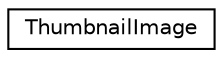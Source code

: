 digraph "Graphical Class Hierarchy"
{
 // INTERACTIVE_SVG=YES
 // LATEX_PDF_SIZE
  edge [fontname="Helvetica",fontsize="10",labelfontname="Helvetica",labelfontsize="10"];
  node [fontname="Helvetica",fontsize="10",shape=record];
  rankdir="LR";
  Node0 [label="ThumbnailImage",height=0.2,width=0.4,color="black", fillcolor="white", style="filled",URL="$class_thumbnail_image.html",tooltip=" "];
}
